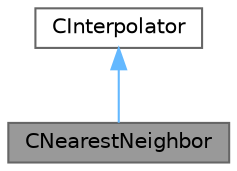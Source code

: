 digraph "CNearestNeighbor"
{
 // LATEX_PDF_SIZE
  bgcolor="transparent";
  edge [fontname=Helvetica,fontsize=10,labelfontname=Helvetica,labelfontsize=10];
  node [fontname=Helvetica,fontsize=10,shape=box,height=0.2,width=0.4];
  Node1 [id="Node000001",label="CNearestNeighbor",height=0.2,width=0.4,color="gray40", fillcolor="grey60", style="filled", fontcolor="black",tooltip="Nearest Neighbor(s) interpolation."];
  Node2 -> Node1 [id="edge1_Node000001_Node000002",dir="back",color="steelblue1",style="solid",tooltip=" "];
  Node2 [id="Node000002",label="CInterpolator",height=0.2,width=0.4,color="gray40", fillcolor="white", style="filled",URL="$classCInterpolator.html",tooltip="Main class for defining the interpolator, it requires a child class for each particular interpolation..."];
}
